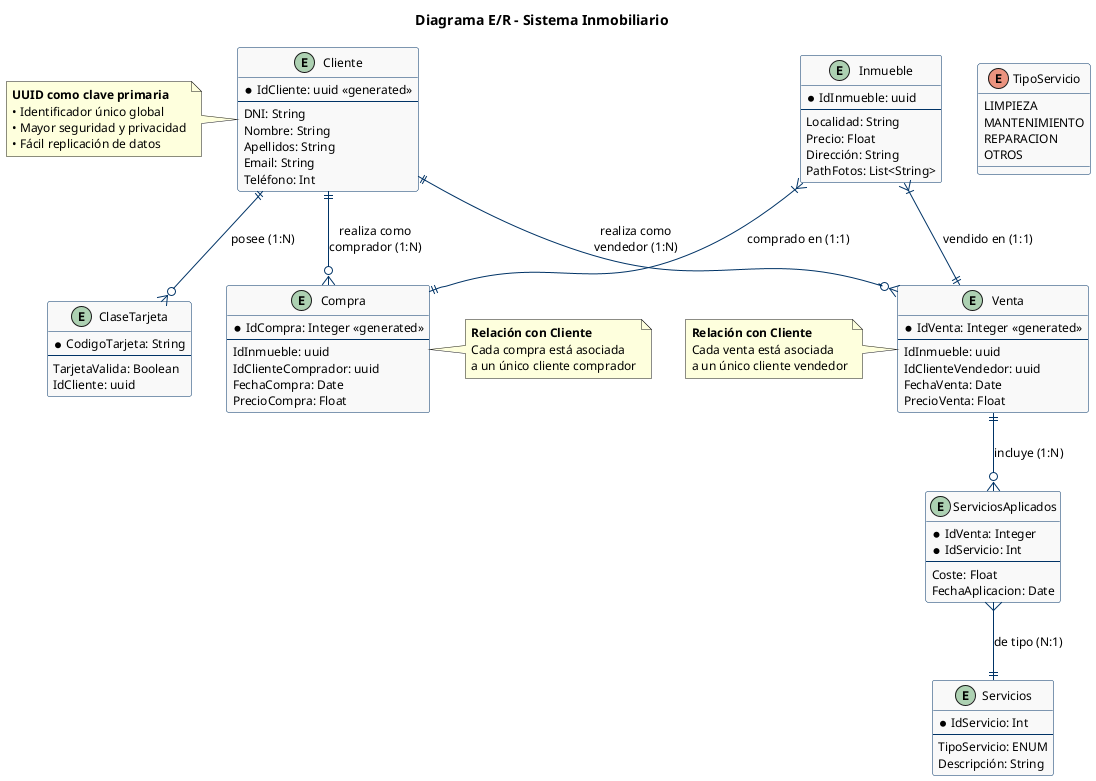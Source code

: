 @startuml
'https://plantuml.com/class-diagram

skinparam {
  shadowing false
  arrowColor #003366
  borderColor #003366
  classBackgroundColor #f9f9f9
  classBorderColor #003366
  classFontSize 12
  classFontStyle normal
  defaultFontSize 12
}

title "Diagrama E/R - Sistema Inmobiliario"

entity Cliente {
  * IdCliente: uuid <<generated>>
  --
  DNI: String
  Nombre: String
  Apellidos: String
  Email: String
  Teléfono: Int
}

entity ClaseTarjeta {
  * CodigoTarjeta: String
  --
  TarjetaValida: Boolean
  IdCliente: uuid
}

entity Inmueble {
  * IdInmueble: uuid
  --
  Localidad: String
  Precio: Float
  Dirección: String
  PathFotos: List<String>
}

entity Compra {
  * IdCompra: Integer <<generated>>
  --
  IdInmueble: uuid
  IdClienteComprador: uuid
  FechaCompra: Date
  PrecioCompra: Float
}

entity Venta {
  * IdVenta: Integer <<generated>>
  --
  IdInmueble: uuid
  IdClienteVendedor: uuid
  FechaVenta: Date
  PrecioVenta: Float
}

entity Servicios {
  * IdServicio: Int
  --
  TipoServicio: ENUM
  Descripción: String
}

enum TipoServicio {
  LIMPIEZA
  MANTENIMIENTO
  REPARACION
  OTROS
}

entity ServiciosAplicados {
  * IdVenta: Integer
  * IdServicio: Int
  --
  Coste: Float
  FechaAplicacion: Date
}

' ========== RELACIONES ==========
Cliente ||--o{ ClaseTarjeta : "posee (1:N)"

Cliente ||--o{ Compra : "realiza como\ncomprador (1:N)"
Cliente ||--o{ Venta : "realiza como\nvendedor (1:N)"

Inmueble }|--|| Compra : "comprado en (1:1)"
Inmueble }|--|| Venta : "vendido en (1:1)"

Venta ||--o{ ServiciosAplicados : "incluye (1:N)"
ServiciosAplicados }--|| Servicios : "de tipo (N:1)"

note left of Cliente
  <b>UUID como clave primaria</b>
  • Identificador único global
  • Mayor seguridad y privacidad
  • Fácil replicación de datos
end note

note right of Compra
  <b>Relación con Cliente</b>
  Cada compra está asociada
  a un único cliente comprador
end note

note left of Venta
  <b>Relación con Cliente</b>
  Cada venta está asociada
  a un único cliente vendedor
end note

\
@enduml